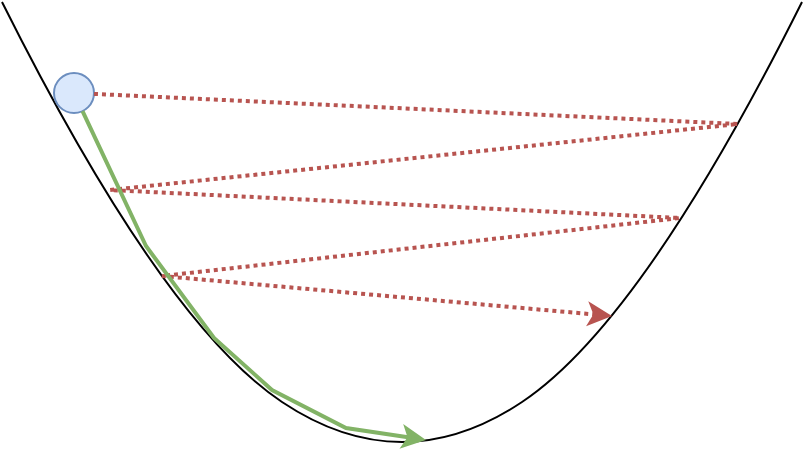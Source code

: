<mxfile version="10.7.5" type="device"><diagram id="nONQbn7L7j7D9yu7nopI" name="Page-1"><mxGraphModel dx="582" dy="395" grid="0" gridSize="10" guides="1" tooltips="1" connect="1" arrows="1" fold="1" page="1" pageScale="1" pageWidth="850" pageHeight="1100" math="0" shadow="0"><root><mxCell id="0"/><mxCell id="1" parent="0"/><mxCell id="NBK1YDzU3iNL9UzftaO2-2" value="" style="curved=1;endArrow=none;html=1;endFill=0;" edge="1" parent="1"><mxGeometry width="50" height="50" relative="1" as="geometry"><mxPoint x="240" y="120" as="sourcePoint"/><mxPoint x="640" y="120" as="targetPoint"/><Array as="points"><mxPoint x="320" y="280"/><mxPoint x="440" y="360"/><mxPoint x="560" y="280"/></Array></mxGeometry></mxCell><mxCell id="NBK1YDzU3iNL9UzftaO2-3" value="" style="ellipse;whiteSpace=wrap;html=1;aspect=fixed;fillColor=#dae8fc;strokeColor=#6c8ebf;" vertex="1" parent="1"><mxGeometry x="266" y="155.5" width="20" height="20" as="geometry"/></mxCell><mxCell id="NBK1YDzU3iNL9UzftaO2-6" value="" style="endArrow=classic;html=1;fillColor=#f8cecc;strokeColor=#b85450;jumpSize=6;strokeWidth=2;rounded=0;dashed=1;dashPattern=1 1;jumpStyle=none;" edge="1" parent="1" source="NBK1YDzU3iNL9UzftaO2-3"><mxGeometry width="50" height="50" relative="1" as="geometry"><mxPoint x="240" y="411" as="sourcePoint"/><mxPoint x="545" y="277" as="targetPoint"/><Array as="points"><mxPoint x="608" y="181"/><mxPoint x="294" y="214"/><mxPoint x="579" y="228"/><mxPoint x="320" y="257"/></Array></mxGeometry></mxCell><mxCell id="NBK1YDzU3iNL9UzftaO2-8" value="" style="endArrow=classic;html=1;strokeColor=#82b366;strokeWidth=2;fillColor=#d5e8d4;rounded=0;" edge="1" parent="1" source="NBK1YDzU3iNL9UzftaO2-3"><mxGeometry width="50" height="50" relative="1" as="geometry"><mxPoint x="259" y="184" as="sourcePoint"/><mxPoint x="452" y="339" as="targetPoint"/><Array as="points"><mxPoint x="312" y="242"/><mxPoint x="346" y="288"/><mxPoint x="375" y="314"/><mxPoint x="412" y="333"/></Array></mxGeometry></mxCell></root></mxGraphModel></diagram></mxfile>